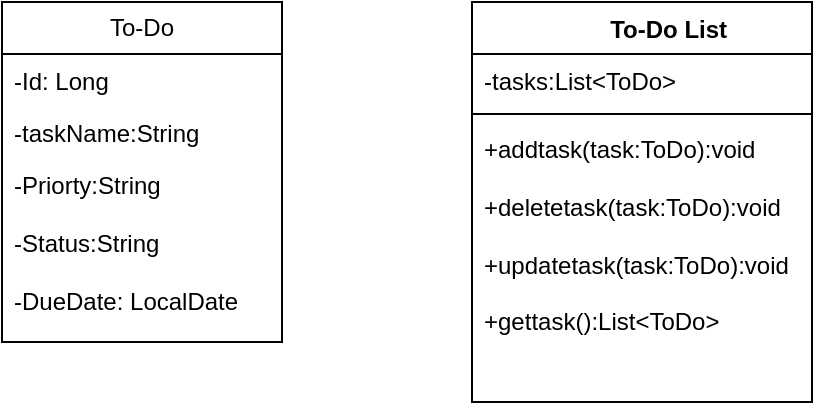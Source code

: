 <mxfile version="24.0.4" type="device">
  <diagram name="Page-1" id="HT8_7o6j3n8un_IGty1t">
    <mxGraphModel dx="494" dy="290" grid="1" gridSize="10" guides="1" tooltips="1" connect="1" arrows="1" fold="1" page="1" pageScale="1" pageWidth="850" pageHeight="1100" math="0" shadow="0">
      <root>
        <mxCell id="0" />
        <mxCell id="1" parent="0" />
        <mxCell id="ERmMbcynhXNq28cVENc6-2" value="To-Do" style="swimlane;fontStyle=0;childLayout=stackLayout;horizontal=1;startSize=26;fillColor=none;horizontalStack=0;resizeParent=1;resizeParentMax=0;resizeLast=0;collapsible=1;marginBottom=0;whiteSpace=wrap;html=1;" vertex="1" parent="1">
          <mxGeometry x="190" y="120" width="140" height="170" as="geometry" />
        </mxCell>
        <mxCell id="ERmMbcynhXNq28cVENc6-3" value="-Id: Long&lt;div&gt;&lt;br&gt;&lt;/div&gt;&lt;div&gt;&lt;br&gt;&lt;/div&gt;" style="text;strokeColor=none;fillColor=none;align=left;verticalAlign=top;spacingLeft=4;spacingRight=4;overflow=hidden;rotatable=0;points=[[0,0.5],[1,0.5]];portConstraint=eastwest;whiteSpace=wrap;html=1;" vertex="1" parent="ERmMbcynhXNq28cVENc6-2">
          <mxGeometry y="26" width="140" height="26" as="geometry" />
        </mxCell>
        <mxCell id="ERmMbcynhXNq28cVENc6-4" value="-taskName:String" style="text;strokeColor=none;fillColor=none;align=left;verticalAlign=top;spacingLeft=4;spacingRight=4;overflow=hidden;rotatable=0;points=[[0,0.5],[1,0.5]];portConstraint=eastwest;whiteSpace=wrap;html=1;" vertex="1" parent="ERmMbcynhXNq28cVENc6-2">
          <mxGeometry y="52" width="140" height="26" as="geometry" />
        </mxCell>
        <mxCell id="ERmMbcynhXNq28cVENc6-5" value="-Priorty:String&lt;div&gt;&lt;br&gt;&lt;/div&gt;&lt;div&gt;-Status:String&lt;br&gt;&lt;br&gt;-DueDate: LocalDate&lt;/div&gt;" style="text;strokeColor=none;fillColor=none;align=left;verticalAlign=top;spacingLeft=4;spacingRight=4;overflow=hidden;rotatable=0;points=[[0,0.5],[1,0.5]];portConstraint=eastwest;whiteSpace=wrap;html=1;" vertex="1" parent="ERmMbcynhXNq28cVENc6-2">
          <mxGeometry y="78" width="140" height="92" as="geometry" />
        </mxCell>
        <mxCell id="ERmMbcynhXNq28cVENc6-6" value="&lt;span style=&quot;white-space: pre;&quot;&gt;&#x9;&lt;/span&gt;To-Do List" style="swimlane;fontStyle=1;align=center;verticalAlign=top;childLayout=stackLayout;horizontal=1;startSize=26;horizontalStack=0;resizeParent=1;resizeParentMax=0;resizeLast=0;collapsible=1;marginBottom=0;whiteSpace=wrap;html=1;" vertex="1" parent="1">
          <mxGeometry x="425" y="120" width="170" height="200" as="geometry" />
        </mxCell>
        <mxCell id="ERmMbcynhXNq28cVENc6-7" value="-tasks:List&amp;lt;ToDo&amp;gt;" style="text;strokeColor=none;fillColor=none;align=left;verticalAlign=top;spacingLeft=4;spacingRight=4;overflow=hidden;rotatable=0;points=[[0,0.5],[1,0.5]];portConstraint=eastwest;whiteSpace=wrap;html=1;" vertex="1" parent="ERmMbcynhXNq28cVENc6-6">
          <mxGeometry y="26" width="170" height="26" as="geometry" />
        </mxCell>
        <mxCell id="ERmMbcynhXNq28cVENc6-8" value="" style="line;strokeWidth=1;fillColor=none;align=left;verticalAlign=middle;spacingTop=-1;spacingLeft=3;spacingRight=3;rotatable=0;labelPosition=right;points=[];portConstraint=eastwest;strokeColor=inherit;" vertex="1" parent="ERmMbcynhXNq28cVENc6-6">
          <mxGeometry y="52" width="170" height="8" as="geometry" />
        </mxCell>
        <mxCell id="ERmMbcynhXNq28cVENc6-9" value="+addtask(task:ToDo):void&lt;br&gt;&lt;br&gt;&lt;div&gt;+deletetask(task:ToDo):void&lt;br&gt;&lt;br&gt;+updatetask(task:ToDo):void&lt;br&gt;&lt;br&gt;+gettask():List&amp;lt;ToDo&amp;gt;&lt;/div&gt;" style="text;strokeColor=none;fillColor=none;align=left;verticalAlign=top;spacingLeft=4;spacingRight=4;overflow=hidden;rotatable=0;points=[[0,0.5],[1,0.5]];portConstraint=eastwest;whiteSpace=wrap;html=1;" vertex="1" parent="ERmMbcynhXNq28cVENc6-6">
          <mxGeometry y="60" width="170" height="140" as="geometry" />
        </mxCell>
      </root>
    </mxGraphModel>
  </diagram>
</mxfile>
